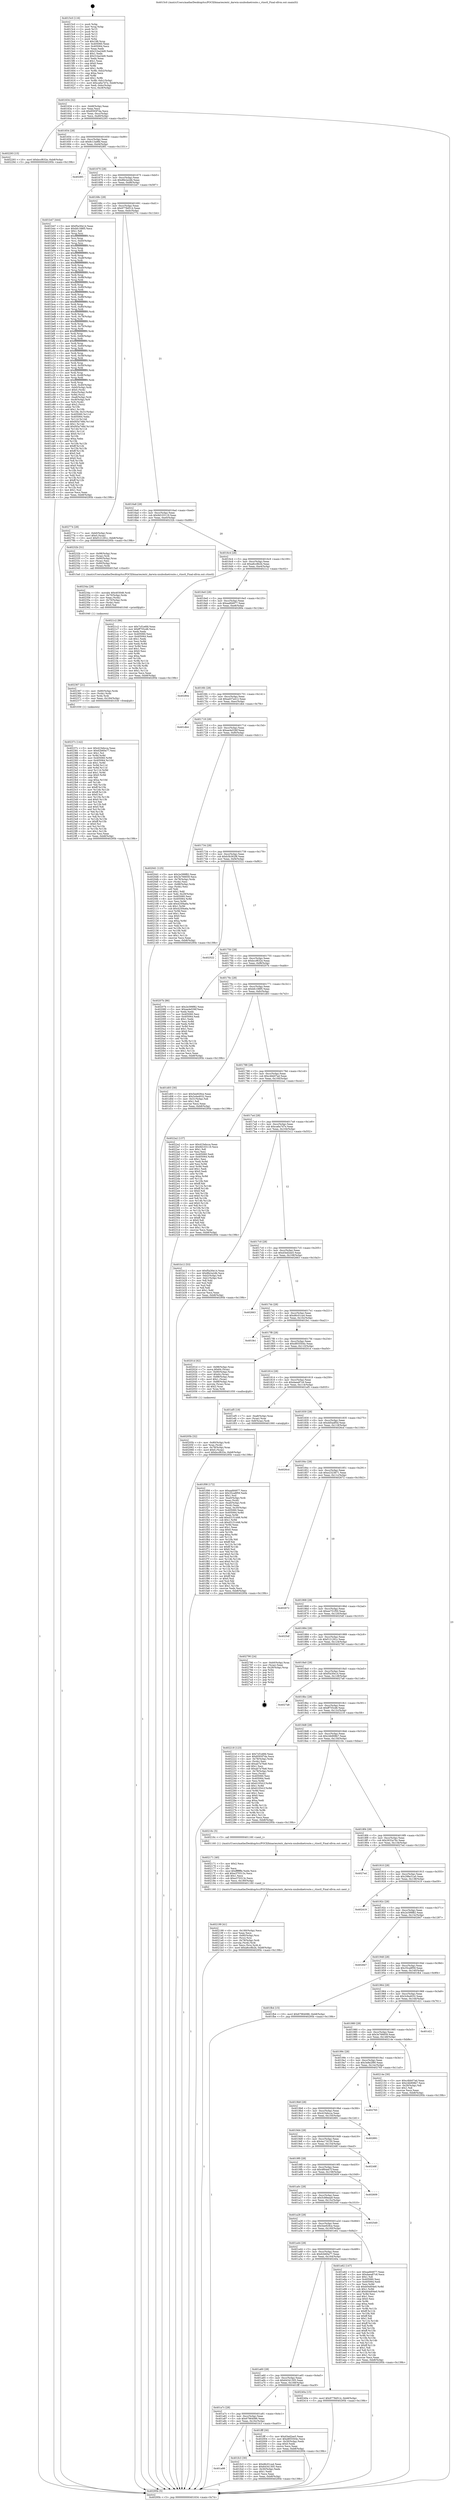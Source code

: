 digraph "0x4015c0" {
  label = "0x4015c0 (/mnt/c/Users/mathe/Desktop/tcc/POCII/binaries/extr_darwin-xnubsdnetroute.c_rtioctl_Final-ollvm.out::main(0))"
  labelloc = "t"
  node[shape=record]

  Entry [label="",width=0.3,height=0.3,shape=circle,fillcolor=black,style=filled]
  "0x401634" [label="{
     0x401634 [32]\l
     | [instrs]\l
     &nbsp;&nbsp;0x401634 \<+6\>: mov -0xb8(%rbp),%eax\l
     &nbsp;&nbsp;0x40163a \<+2\>: mov %eax,%ecx\l
     &nbsp;&nbsp;0x40163c \<+6\>: sub $0x8593f7da,%ecx\l
     &nbsp;&nbsp;0x401642 \<+6\>: mov %eax,-0xcc(%rbp)\l
     &nbsp;&nbsp;0x401648 \<+6\>: mov %ecx,-0xd0(%rbp)\l
     &nbsp;&nbsp;0x40164e \<+6\>: je 0000000000402293 \<main+0xcd3\>\l
  }"]
  "0x402293" [label="{
     0x402293 [15]\l
     | [instrs]\l
     &nbsp;&nbsp;0x402293 \<+10\>: movl $0xbccf632e,-0xb8(%rbp)\l
     &nbsp;&nbsp;0x40229d \<+5\>: jmp 000000000040295b \<main+0x139b\>\l
  }"]
  "0x401654" [label="{
     0x401654 [28]\l
     | [instrs]\l
     &nbsp;&nbsp;0x401654 \<+5\>: jmp 0000000000401659 \<main+0x99\>\l
     &nbsp;&nbsp;0x401659 \<+6\>: mov -0xcc(%rbp),%eax\l
     &nbsp;&nbsp;0x40165f \<+5\>: sub $0x8c13a9fd,%eax\l
     &nbsp;&nbsp;0x401664 \<+6\>: mov %eax,-0xd4(%rbp)\l
     &nbsp;&nbsp;0x40166a \<+6\>: je 00000000004028f1 \<main+0x1331\>\l
  }"]
  Exit [label="",width=0.3,height=0.3,shape=circle,fillcolor=black,style=filled,peripheries=2]
  "0x4028f1" [label="{
     0x4028f1\l
  }", style=dashed]
  "0x401670" [label="{
     0x401670 [28]\l
     | [instrs]\l
     &nbsp;&nbsp;0x401670 \<+5\>: jmp 0000000000401675 \<main+0xb5\>\l
     &nbsp;&nbsp;0x401675 \<+6\>: mov -0xcc(%rbp),%eax\l
     &nbsp;&nbsp;0x40167b \<+5\>: sub $0x8fe2a2db,%eax\l
     &nbsp;&nbsp;0x401680 \<+6\>: mov %eax,-0xd8(%rbp)\l
     &nbsp;&nbsp;0x401686 \<+6\>: je 0000000000401b47 \<main+0x587\>\l
  }"]
  "0x40237c" [label="{
     0x40237c [142]\l
     | [instrs]\l
     &nbsp;&nbsp;0x40237c \<+5\>: mov $0x423ebcca,%eax\l
     &nbsp;&nbsp;0x402381 \<+5\>: mov $0x62b60a77,%esi\l
     &nbsp;&nbsp;0x402386 \<+2\>: mov $0x1,%cl\l
     &nbsp;&nbsp;0x402388 \<+3\>: xor %r8d,%r8d\l
     &nbsp;&nbsp;0x40238b \<+8\>: mov 0x405060,%r9d\l
     &nbsp;&nbsp;0x402393 \<+8\>: mov 0x405064,%r10d\l
     &nbsp;&nbsp;0x40239b \<+4\>: sub $0x1,%r8d\l
     &nbsp;&nbsp;0x40239f \<+3\>: mov %r9d,%r11d\l
     &nbsp;&nbsp;0x4023a2 \<+3\>: add %r8d,%r11d\l
     &nbsp;&nbsp;0x4023a5 \<+4\>: imul %r11d,%r9d\l
     &nbsp;&nbsp;0x4023a9 \<+4\>: and $0x1,%r9d\l
     &nbsp;&nbsp;0x4023ad \<+4\>: cmp $0x0,%r9d\l
     &nbsp;&nbsp;0x4023b1 \<+3\>: sete %bl\l
     &nbsp;&nbsp;0x4023b4 \<+4\>: cmp $0xa,%r10d\l
     &nbsp;&nbsp;0x4023b8 \<+4\>: setl %r14b\l
     &nbsp;&nbsp;0x4023bc \<+3\>: mov %bl,%r15b\l
     &nbsp;&nbsp;0x4023bf \<+4\>: xor $0xff,%r15b\l
     &nbsp;&nbsp;0x4023c3 \<+3\>: mov %r14b,%r12b\l
     &nbsp;&nbsp;0x4023c6 \<+4\>: xor $0xff,%r12b\l
     &nbsp;&nbsp;0x4023ca \<+3\>: xor $0x0,%cl\l
     &nbsp;&nbsp;0x4023cd \<+3\>: mov %r15b,%r13b\l
     &nbsp;&nbsp;0x4023d0 \<+4\>: and $0x0,%r13b\l
     &nbsp;&nbsp;0x4023d4 \<+2\>: and %cl,%bl\l
     &nbsp;&nbsp;0x4023d6 \<+3\>: mov %r12b,%dl\l
     &nbsp;&nbsp;0x4023d9 \<+3\>: and $0x0,%dl\l
     &nbsp;&nbsp;0x4023dc \<+3\>: and %cl,%r14b\l
     &nbsp;&nbsp;0x4023df \<+3\>: or %bl,%r13b\l
     &nbsp;&nbsp;0x4023e2 \<+3\>: or %r14b,%dl\l
     &nbsp;&nbsp;0x4023e5 \<+3\>: xor %dl,%r13b\l
     &nbsp;&nbsp;0x4023e8 \<+3\>: or %r12b,%r15b\l
     &nbsp;&nbsp;0x4023eb \<+4\>: xor $0xff,%r15b\l
     &nbsp;&nbsp;0x4023ef \<+3\>: or $0x0,%cl\l
     &nbsp;&nbsp;0x4023f2 \<+3\>: and %cl,%r15b\l
     &nbsp;&nbsp;0x4023f5 \<+3\>: or %r15b,%r13b\l
     &nbsp;&nbsp;0x4023f8 \<+4\>: test $0x1,%r13b\l
     &nbsp;&nbsp;0x4023fc \<+3\>: cmovne %esi,%eax\l
     &nbsp;&nbsp;0x4023ff \<+6\>: mov %eax,-0xb8(%rbp)\l
     &nbsp;&nbsp;0x402405 \<+5\>: jmp 000000000040295b \<main+0x139b\>\l
  }"]
  "0x401b47" [label="{
     0x401b47 [444]\l
     | [instrs]\l
     &nbsp;&nbsp;0x401b47 \<+5\>: mov $0xf5a30e14,%eax\l
     &nbsp;&nbsp;0x401b4c \<+5\>: mov $0xbfc188f5,%ecx\l
     &nbsp;&nbsp;0x401b51 \<+2\>: mov $0x1,%dl\l
     &nbsp;&nbsp;0x401b53 \<+3\>: mov %rsp,%rsi\l
     &nbsp;&nbsp;0x401b56 \<+4\>: add $0xfffffffffffffff0,%rsi\l
     &nbsp;&nbsp;0x401b5a \<+3\>: mov %rsi,%rsp\l
     &nbsp;&nbsp;0x401b5d \<+7\>: mov %rsi,-0xb0(%rbp)\l
     &nbsp;&nbsp;0x401b64 \<+3\>: mov %rsp,%rsi\l
     &nbsp;&nbsp;0x401b67 \<+4\>: add $0xfffffffffffffff0,%rsi\l
     &nbsp;&nbsp;0x401b6b \<+3\>: mov %rsi,%rsp\l
     &nbsp;&nbsp;0x401b6e \<+3\>: mov %rsp,%rdi\l
     &nbsp;&nbsp;0x401b71 \<+4\>: add $0xfffffffffffffff0,%rdi\l
     &nbsp;&nbsp;0x401b75 \<+3\>: mov %rdi,%rsp\l
     &nbsp;&nbsp;0x401b78 \<+7\>: mov %rdi,-0xa8(%rbp)\l
     &nbsp;&nbsp;0x401b7f \<+3\>: mov %rsp,%rdi\l
     &nbsp;&nbsp;0x401b82 \<+4\>: add $0xfffffffffffffff0,%rdi\l
     &nbsp;&nbsp;0x401b86 \<+3\>: mov %rdi,%rsp\l
     &nbsp;&nbsp;0x401b89 \<+7\>: mov %rdi,-0xa0(%rbp)\l
     &nbsp;&nbsp;0x401b90 \<+3\>: mov %rsp,%rdi\l
     &nbsp;&nbsp;0x401b93 \<+4\>: add $0xfffffffffffffff0,%rdi\l
     &nbsp;&nbsp;0x401b97 \<+3\>: mov %rdi,%rsp\l
     &nbsp;&nbsp;0x401b9a \<+7\>: mov %rdi,-0x98(%rbp)\l
     &nbsp;&nbsp;0x401ba1 \<+3\>: mov %rsp,%rdi\l
     &nbsp;&nbsp;0x401ba4 \<+4\>: add $0xfffffffffffffff0,%rdi\l
     &nbsp;&nbsp;0x401ba8 \<+3\>: mov %rdi,%rsp\l
     &nbsp;&nbsp;0x401bab \<+7\>: mov %rdi,-0x90(%rbp)\l
     &nbsp;&nbsp;0x401bb2 \<+3\>: mov %rsp,%rdi\l
     &nbsp;&nbsp;0x401bb5 \<+4\>: add $0xfffffffffffffff0,%rdi\l
     &nbsp;&nbsp;0x401bb9 \<+3\>: mov %rdi,%rsp\l
     &nbsp;&nbsp;0x401bbc \<+7\>: mov %rdi,-0x88(%rbp)\l
     &nbsp;&nbsp;0x401bc3 \<+3\>: mov %rsp,%rdi\l
     &nbsp;&nbsp;0x401bc6 \<+4\>: add $0xfffffffffffffff0,%rdi\l
     &nbsp;&nbsp;0x401bca \<+3\>: mov %rdi,%rsp\l
     &nbsp;&nbsp;0x401bcd \<+4\>: mov %rdi,-0x80(%rbp)\l
     &nbsp;&nbsp;0x401bd1 \<+3\>: mov %rsp,%rdi\l
     &nbsp;&nbsp;0x401bd4 \<+4\>: add $0xfffffffffffffff0,%rdi\l
     &nbsp;&nbsp;0x401bd8 \<+3\>: mov %rdi,%rsp\l
     &nbsp;&nbsp;0x401bdb \<+4\>: mov %rdi,-0x78(%rbp)\l
     &nbsp;&nbsp;0x401bdf \<+3\>: mov %rsp,%rdi\l
     &nbsp;&nbsp;0x401be2 \<+4\>: add $0xfffffffffffffff0,%rdi\l
     &nbsp;&nbsp;0x401be6 \<+3\>: mov %rdi,%rsp\l
     &nbsp;&nbsp;0x401be9 \<+4\>: mov %rdi,-0x70(%rbp)\l
     &nbsp;&nbsp;0x401bed \<+3\>: mov %rsp,%rdi\l
     &nbsp;&nbsp;0x401bf0 \<+4\>: add $0xfffffffffffffff0,%rdi\l
     &nbsp;&nbsp;0x401bf4 \<+3\>: mov %rdi,%rsp\l
     &nbsp;&nbsp;0x401bf7 \<+4\>: mov %rdi,-0x68(%rbp)\l
     &nbsp;&nbsp;0x401bfb \<+3\>: mov %rsp,%rdi\l
     &nbsp;&nbsp;0x401bfe \<+4\>: add $0xfffffffffffffff0,%rdi\l
     &nbsp;&nbsp;0x401c02 \<+3\>: mov %rdi,%rsp\l
     &nbsp;&nbsp;0x401c05 \<+4\>: mov %rdi,-0x60(%rbp)\l
     &nbsp;&nbsp;0x401c09 \<+3\>: mov %rsp,%rdi\l
     &nbsp;&nbsp;0x401c0c \<+4\>: add $0xfffffffffffffff0,%rdi\l
     &nbsp;&nbsp;0x401c10 \<+3\>: mov %rdi,%rsp\l
     &nbsp;&nbsp;0x401c13 \<+4\>: mov %rdi,-0x58(%rbp)\l
     &nbsp;&nbsp;0x401c17 \<+3\>: mov %rsp,%rdi\l
     &nbsp;&nbsp;0x401c1a \<+4\>: add $0xfffffffffffffff0,%rdi\l
     &nbsp;&nbsp;0x401c1e \<+3\>: mov %rdi,%rsp\l
     &nbsp;&nbsp;0x401c21 \<+4\>: mov %rdi,-0x50(%rbp)\l
     &nbsp;&nbsp;0x401c25 \<+3\>: mov %rsp,%rdi\l
     &nbsp;&nbsp;0x401c28 \<+4\>: add $0xfffffffffffffff0,%rdi\l
     &nbsp;&nbsp;0x401c2c \<+3\>: mov %rdi,%rsp\l
     &nbsp;&nbsp;0x401c2f \<+4\>: mov %rdi,-0x48(%rbp)\l
     &nbsp;&nbsp;0x401c33 \<+3\>: mov %rsp,%rdi\l
     &nbsp;&nbsp;0x401c36 \<+4\>: add $0xfffffffffffffff0,%rdi\l
     &nbsp;&nbsp;0x401c3a \<+3\>: mov %rdi,%rsp\l
     &nbsp;&nbsp;0x401c3d \<+4\>: mov %rdi,-0x40(%rbp)\l
     &nbsp;&nbsp;0x401c41 \<+7\>: mov -0xb0(%rbp),%rdi\l
     &nbsp;&nbsp;0x401c48 \<+6\>: movl $0x0,(%rdi)\l
     &nbsp;&nbsp;0x401c4e \<+7\>: mov -0xbc(%rbp),%r8d\l
     &nbsp;&nbsp;0x401c55 \<+3\>: mov %r8d,(%rsi)\l
     &nbsp;&nbsp;0x401c58 \<+7\>: mov -0xa8(%rbp),%rdi\l
     &nbsp;&nbsp;0x401c5f \<+7\>: mov -0xc8(%rbp),%r9\l
     &nbsp;&nbsp;0x401c66 \<+3\>: mov %r9,(%rdi)\l
     &nbsp;&nbsp;0x401c69 \<+3\>: cmpl $0x2,(%rsi)\l
     &nbsp;&nbsp;0x401c6c \<+4\>: setne %r10b\l
     &nbsp;&nbsp;0x401c70 \<+4\>: and $0x1,%r10b\l
     &nbsp;&nbsp;0x401c74 \<+4\>: mov %r10b,-0x31(%rbp)\l
     &nbsp;&nbsp;0x401c78 \<+8\>: mov 0x405060,%r11d\l
     &nbsp;&nbsp;0x401c80 \<+7\>: mov 0x405064,%ebx\l
     &nbsp;&nbsp;0x401c87 \<+3\>: mov %r11d,%r14d\l
     &nbsp;&nbsp;0x401c8a \<+7\>: sub $0xf45a748d,%r14d\l
     &nbsp;&nbsp;0x401c91 \<+4\>: sub $0x1,%r14d\l
     &nbsp;&nbsp;0x401c95 \<+7\>: add $0xf45a748d,%r14d\l
     &nbsp;&nbsp;0x401c9c \<+4\>: imul %r14d,%r11d\l
     &nbsp;&nbsp;0x401ca0 \<+4\>: and $0x1,%r11d\l
     &nbsp;&nbsp;0x401ca4 \<+4\>: cmp $0x0,%r11d\l
     &nbsp;&nbsp;0x401ca8 \<+4\>: sete %r10b\l
     &nbsp;&nbsp;0x401cac \<+3\>: cmp $0xa,%ebx\l
     &nbsp;&nbsp;0x401caf \<+4\>: setl %r15b\l
     &nbsp;&nbsp;0x401cb3 \<+3\>: mov %r10b,%r12b\l
     &nbsp;&nbsp;0x401cb6 \<+4\>: xor $0xff,%r12b\l
     &nbsp;&nbsp;0x401cba \<+3\>: mov %r15b,%r13b\l
     &nbsp;&nbsp;0x401cbd \<+4\>: xor $0xff,%r13b\l
     &nbsp;&nbsp;0x401cc1 \<+3\>: xor $0x0,%dl\l
     &nbsp;&nbsp;0x401cc4 \<+3\>: mov %r12b,%sil\l
     &nbsp;&nbsp;0x401cc7 \<+4\>: and $0x0,%sil\l
     &nbsp;&nbsp;0x401ccb \<+3\>: and %dl,%r10b\l
     &nbsp;&nbsp;0x401cce \<+3\>: mov %r13b,%dil\l
     &nbsp;&nbsp;0x401cd1 \<+4\>: and $0x0,%dil\l
     &nbsp;&nbsp;0x401cd5 \<+3\>: and %dl,%r15b\l
     &nbsp;&nbsp;0x401cd8 \<+3\>: or %r10b,%sil\l
     &nbsp;&nbsp;0x401cdb \<+3\>: or %r15b,%dil\l
     &nbsp;&nbsp;0x401cde \<+3\>: xor %dil,%sil\l
     &nbsp;&nbsp;0x401ce1 \<+3\>: or %r13b,%r12b\l
     &nbsp;&nbsp;0x401ce4 \<+4\>: xor $0xff,%r12b\l
     &nbsp;&nbsp;0x401ce8 \<+3\>: or $0x0,%dl\l
     &nbsp;&nbsp;0x401ceb \<+3\>: and %dl,%r12b\l
     &nbsp;&nbsp;0x401cee \<+3\>: or %r12b,%sil\l
     &nbsp;&nbsp;0x401cf1 \<+4\>: test $0x1,%sil\l
     &nbsp;&nbsp;0x401cf5 \<+3\>: cmovne %ecx,%eax\l
     &nbsp;&nbsp;0x401cf8 \<+6\>: mov %eax,-0xb8(%rbp)\l
     &nbsp;&nbsp;0x401cfe \<+5\>: jmp 000000000040295b \<main+0x139b\>\l
  }"]
  "0x40168c" [label="{
     0x40168c [28]\l
     | [instrs]\l
     &nbsp;&nbsp;0x40168c \<+5\>: jmp 0000000000401691 \<main+0xd1\>\l
     &nbsp;&nbsp;0x401691 \<+6\>: mov -0xcc(%rbp),%eax\l
     &nbsp;&nbsp;0x401697 \<+5\>: sub $0x9778d514,%eax\l
     &nbsp;&nbsp;0x40169c \<+6\>: mov %eax,-0xdc(%rbp)\l
     &nbsp;&nbsp;0x4016a2 \<+6\>: je 0000000000402774 \<main+0x11b4\>\l
  }"]
  "0x402367" [label="{
     0x402367 [21]\l
     | [instrs]\l
     &nbsp;&nbsp;0x402367 \<+4\>: mov -0x80(%rbp),%rdx\l
     &nbsp;&nbsp;0x40236b \<+3\>: mov (%rdx),%rdx\l
     &nbsp;&nbsp;0x40236e \<+3\>: mov %rdx,%rdi\l
     &nbsp;&nbsp;0x402371 \<+6\>: mov %eax,-0x184(%rbp)\l
     &nbsp;&nbsp;0x402377 \<+5\>: call 0000000000401030 \<free@plt\>\l
     | [calls]\l
     &nbsp;&nbsp;0x401030 \{1\} (unknown)\l
  }"]
  "0x402774" [label="{
     0x402774 [28]\l
     | [instrs]\l
     &nbsp;&nbsp;0x402774 \<+7\>: mov -0xb0(%rbp),%rax\l
     &nbsp;&nbsp;0x40277b \<+6\>: movl $0x0,(%rax)\l
     &nbsp;&nbsp;0x402781 \<+10\>: movl $0xf121291c,-0xb8(%rbp)\l
     &nbsp;&nbsp;0x40278b \<+5\>: jmp 000000000040295b \<main+0x139b\>\l
  }"]
  "0x4016a8" [label="{
     0x4016a8 [28]\l
     | [instrs]\l
     &nbsp;&nbsp;0x4016a8 \<+5\>: jmp 00000000004016ad \<main+0xed\>\l
     &nbsp;&nbsp;0x4016ad \<+6\>: mov -0xcc(%rbp),%eax\l
     &nbsp;&nbsp;0x4016b3 \<+5\>: sub $0x9d103119,%eax\l
     &nbsp;&nbsp;0x4016b8 \<+6\>: mov %eax,-0xe0(%rbp)\l
     &nbsp;&nbsp;0x4016be \<+6\>: je 000000000040232b \<main+0xd6b\>\l
  }"]
  "0x40234a" [label="{
     0x40234a [29]\l
     | [instrs]\l
     &nbsp;&nbsp;0x40234a \<+10\>: movabs $0x4030d6,%rdi\l
     &nbsp;&nbsp;0x402354 \<+4\>: mov -0x70(%rbp),%rdx\l
     &nbsp;&nbsp;0x402358 \<+2\>: mov %eax,(%rdx)\l
     &nbsp;&nbsp;0x40235a \<+4\>: mov -0x70(%rbp),%rdx\l
     &nbsp;&nbsp;0x40235e \<+2\>: mov (%rdx),%esi\l
     &nbsp;&nbsp;0x402360 \<+2\>: mov $0x0,%al\l
     &nbsp;&nbsp;0x402362 \<+5\>: call 0000000000401040 \<printf@plt\>\l
     | [calls]\l
     &nbsp;&nbsp;0x401040 \{1\} (unknown)\l
  }"]
  "0x40232b" [label="{
     0x40232b [31]\l
     | [instrs]\l
     &nbsp;&nbsp;0x40232b \<+7\>: mov -0x98(%rbp),%rax\l
     &nbsp;&nbsp;0x402332 \<+3\>: mov (%rax),%rdi\l
     &nbsp;&nbsp;0x402335 \<+7\>: mov -0x90(%rbp),%rax\l
     &nbsp;&nbsp;0x40233c \<+2\>: mov (%rax),%esi\l
     &nbsp;&nbsp;0x40233e \<+4\>: mov -0x80(%rbp),%rax\l
     &nbsp;&nbsp;0x402342 \<+3\>: mov (%rax),%rdx\l
     &nbsp;&nbsp;0x402345 \<+5\>: call 00000000004015a0 \<rtioctl\>\l
     | [calls]\l
     &nbsp;&nbsp;0x4015a0 \{1\} (/mnt/c/Users/mathe/Desktop/tcc/POCII/binaries/extr_darwin-xnubsdnetroute.c_rtioctl_Final-ollvm.out::rtioctl)\l
  }"]
  "0x4016c4" [label="{
     0x4016c4 [28]\l
     | [instrs]\l
     &nbsp;&nbsp;0x4016c4 \<+5\>: jmp 00000000004016c9 \<main+0x109\>\l
     &nbsp;&nbsp;0x4016c9 \<+6\>: mov -0xcc(%rbp),%eax\l
     &nbsp;&nbsp;0x4016cf \<+5\>: sub $0xa8cc8b2b,%eax\l
     &nbsp;&nbsp;0x4016d4 \<+6\>: mov %eax,-0xe4(%rbp)\l
     &nbsp;&nbsp;0x4016da \<+6\>: je 00000000004021c2 \<main+0xc02\>\l
  }"]
  "0x402199" [label="{
     0x402199 [41]\l
     | [instrs]\l
     &nbsp;&nbsp;0x402199 \<+6\>: mov -0x180(%rbp),%ecx\l
     &nbsp;&nbsp;0x40219f \<+3\>: imul %eax,%ecx\l
     &nbsp;&nbsp;0x4021a2 \<+4\>: mov -0x80(%rbp),%rsi\l
     &nbsp;&nbsp;0x4021a6 \<+3\>: mov (%rsi),%rsi\l
     &nbsp;&nbsp;0x4021a9 \<+4\>: mov -0x78(%rbp),%rdi\l
     &nbsp;&nbsp;0x4021ad \<+3\>: movslq (%rdi),%rdi\l
     &nbsp;&nbsp;0x4021b0 \<+3\>: mov %ecx,(%rsi,%rdi,4)\l
     &nbsp;&nbsp;0x4021b3 \<+10\>: movl $0xa8cc8b2b,-0xb8(%rbp)\l
     &nbsp;&nbsp;0x4021bd \<+5\>: jmp 000000000040295b \<main+0x139b\>\l
  }"]
  "0x4021c2" [label="{
     0x4021c2 [86]\l
     | [instrs]\l
     &nbsp;&nbsp;0x4021c2 \<+5\>: mov $0x7cf1e6fd,%eax\l
     &nbsp;&nbsp;0x4021c7 \<+5\>: mov $0xff755cd6,%ecx\l
     &nbsp;&nbsp;0x4021cc \<+2\>: xor %edx,%edx\l
     &nbsp;&nbsp;0x4021ce \<+7\>: mov 0x405060,%esi\l
     &nbsp;&nbsp;0x4021d5 \<+7\>: mov 0x405064,%edi\l
     &nbsp;&nbsp;0x4021dc \<+3\>: sub $0x1,%edx\l
     &nbsp;&nbsp;0x4021df \<+3\>: mov %esi,%r8d\l
     &nbsp;&nbsp;0x4021e2 \<+3\>: add %edx,%r8d\l
     &nbsp;&nbsp;0x4021e5 \<+4\>: imul %r8d,%esi\l
     &nbsp;&nbsp;0x4021e9 \<+3\>: and $0x1,%esi\l
     &nbsp;&nbsp;0x4021ec \<+3\>: cmp $0x0,%esi\l
     &nbsp;&nbsp;0x4021ef \<+4\>: sete %r9b\l
     &nbsp;&nbsp;0x4021f3 \<+3\>: cmp $0xa,%edi\l
     &nbsp;&nbsp;0x4021f6 \<+4\>: setl %r10b\l
     &nbsp;&nbsp;0x4021fa \<+3\>: mov %r9b,%r11b\l
     &nbsp;&nbsp;0x4021fd \<+3\>: and %r10b,%r11b\l
     &nbsp;&nbsp;0x402200 \<+3\>: xor %r10b,%r9b\l
     &nbsp;&nbsp;0x402203 \<+3\>: or %r9b,%r11b\l
     &nbsp;&nbsp;0x402206 \<+4\>: test $0x1,%r11b\l
     &nbsp;&nbsp;0x40220a \<+3\>: cmovne %ecx,%eax\l
     &nbsp;&nbsp;0x40220d \<+6\>: mov %eax,-0xb8(%rbp)\l
     &nbsp;&nbsp;0x402213 \<+5\>: jmp 000000000040295b \<main+0x139b\>\l
  }"]
  "0x4016e0" [label="{
     0x4016e0 [28]\l
     | [instrs]\l
     &nbsp;&nbsp;0x4016e0 \<+5\>: jmp 00000000004016e5 \<main+0x125\>\l
     &nbsp;&nbsp;0x4016e5 \<+6\>: mov -0xcc(%rbp),%eax\l
     &nbsp;&nbsp;0x4016eb \<+5\>: sub $0xaafd4977,%eax\l
     &nbsp;&nbsp;0x4016f0 \<+6\>: mov %eax,-0xe8(%rbp)\l
     &nbsp;&nbsp;0x4016f6 \<+6\>: je 000000000040280e \<main+0x124e\>\l
  }"]
  "0x402171" [label="{
     0x402171 [40]\l
     | [instrs]\l
     &nbsp;&nbsp;0x402171 \<+5\>: mov $0x2,%ecx\l
     &nbsp;&nbsp;0x402176 \<+1\>: cltd\l
     &nbsp;&nbsp;0x402177 \<+2\>: idiv %ecx\l
     &nbsp;&nbsp;0x402179 \<+6\>: imul $0xfffffffe,%edx,%ecx\l
     &nbsp;&nbsp;0x40217f \<+6\>: add $0xe370313c,%ecx\l
     &nbsp;&nbsp;0x402185 \<+3\>: add $0x1,%ecx\l
     &nbsp;&nbsp;0x402188 \<+6\>: sub $0xe370313c,%ecx\l
     &nbsp;&nbsp;0x40218e \<+6\>: mov %ecx,-0x180(%rbp)\l
     &nbsp;&nbsp;0x402194 \<+5\>: call 0000000000401160 \<next_i\>\l
     | [calls]\l
     &nbsp;&nbsp;0x401160 \{1\} (/mnt/c/Users/mathe/Desktop/tcc/POCII/binaries/extr_darwin-xnubsdnetroute.c_rtioctl_Final-ollvm.out::next_i)\l
  }"]
  "0x40280e" [label="{
     0x40280e\l
  }", style=dashed]
  "0x4016fc" [label="{
     0x4016fc [28]\l
     | [instrs]\l
     &nbsp;&nbsp;0x4016fc \<+5\>: jmp 0000000000401701 \<main+0x141\>\l
     &nbsp;&nbsp;0x401701 \<+6\>: mov -0xcc(%rbp),%eax\l
     &nbsp;&nbsp;0x401707 \<+5\>: sub $0xad37a412,%eax\l
     &nbsp;&nbsp;0x40170c \<+6\>: mov %eax,-0xec(%rbp)\l
     &nbsp;&nbsp;0x401712 \<+6\>: je 0000000000401db4 \<main+0x7f4\>\l
  }"]
  "0x40205b" [label="{
     0x40205b [32]\l
     | [instrs]\l
     &nbsp;&nbsp;0x40205b \<+4\>: mov -0x80(%rbp),%rdi\l
     &nbsp;&nbsp;0x40205f \<+3\>: mov %rax,(%rdi)\l
     &nbsp;&nbsp;0x402062 \<+4\>: mov -0x78(%rbp),%rax\l
     &nbsp;&nbsp;0x402066 \<+6\>: movl $0x0,(%rax)\l
     &nbsp;&nbsp;0x40206c \<+10\>: movl $0xbccf632e,-0xb8(%rbp)\l
     &nbsp;&nbsp;0x402076 \<+5\>: jmp 000000000040295b \<main+0x139b\>\l
  }"]
  "0x401db4" [label="{
     0x401db4\l
  }", style=dashed]
  "0x401718" [label="{
     0x401718 [28]\l
     | [instrs]\l
     &nbsp;&nbsp;0x401718 \<+5\>: jmp 000000000040171d \<main+0x15d\>\l
     &nbsp;&nbsp;0x40171d \<+6\>: mov -0xcc(%rbp),%eax\l
     &nbsp;&nbsp;0x401723 \<+5\>: sub $0xae4e536f,%eax\l
     &nbsp;&nbsp;0x401728 \<+6\>: mov %eax,-0xf0(%rbp)\l
     &nbsp;&nbsp;0x40172e \<+6\>: je 00000000004020d1 \<main+0xb11\>\l
  }"]
  "0x401a98" [label="{
     0x401a98\l
  }", style=dashed]
  "0x4020d1" [label="{
     0x4020d1 [125]\l
     | [instrs]\l
     &nbsp;&nbsp;0x4020d1 \<+5\>: mov $0x2e399f82,%eax\l
     &nbsp;&nbsp;0x4020d6 \<+5\>: mov $0x3e766659,%ecx\l
     &nbsp;&nbsp;0x4020db \<+4\>: mov -0x78(%rbp),%rdx\l
     &nbsp;&nbsp;0x4020df \<+2\>: mov (%rdx),%esi\l
     &nbsp;&nbsp;0x4020e1 \<+7\>: mov -0x88(%rbp),%rdx\l
     &nbsp;&nbsp;0x4020e8 \<+2\>: cmp (%rdx),%esi\l
     &nbsp;&nbsp;0x4020ea \<+4\>: setl %dil\l
     &nbsp;&nbsp;0x4020ee \<+4\>: and $0x1,%dil\l
     &nbsp;&nbsp;0x4020f2 \<+4\>: mov %dil,-0x29(%rbp)\l
     &nbsp;&nbsp;0x4020f6 \<+7\>: mov 0x405060,%esi\l
     &nbsp;&nbsp;0x4020fd \<+8\>: mov 0x405064,%r8d\l
     &nbsp;&nbsp;0x402105 \<+3\>: mov %esi,%r9d\l
     &nbsp;&nbsp;0x402108 \<+7\>: add $0x425f4a6a,%r9d\l
     &nbsp;&nbsp;0x40210f \<+4\>: sub $0x1,%r9d\l
     &nbsp;&nbsp;0x402113 \<+7\>: sub $0x425f4a6a,%r9d\l
     &nbsp;&nbsp;0x40211a \<+4\>: imul %r9d,%esi\l
     &nbsp;&nbsp;0x40211e \<+3\>: and $0x1,%esi\l
     &nbsp;&nbsp;0x402121 \<+3\>: cmp $0x0,%esi\l
     &nbsp;&nbsp;0x402124 \<+4\>: sete %dil\l
     &nbsp;&nbsp;0x402128 \<+4\>: cmp $0xa,%r8d\l
     &nbsp;&nbsp;0x40212c \<+4\>: setl %r10b\l
     &nbsp;&nbsp;0x402130 \<+3\>: mov %dil,%r11b\l
     &nbsp;&nbsp;0x402133 \<+3\>: and %r10b,%r11b\l
     &nbsp;&nbsp;0x402136 \<+3\>: xor %r10b,%dil\l
     &nbsp;&nbsp;0x402139 \<+3\>: or %dil,%r11b\l
     &nbsp;&nbsp;0x40213c \<+4\>: test $0x1,%r11b\l
     &nbsp;&nbsp;0x402140 \<+3\>: cmovne %ecx,%eax\l
     &nbsp;&nbsp;0x402143 \<+6\>: mov %eax,-0xb8(%rbp)\l
     &nbsp;&nbsp;0x402149 \<+5\>: jmp 000000000040295b \<main+0x139b\>\l
  }"]
  "0x401734" [label="{
     0x401734 [28]\l
     | [instrs]\l
     &nbsp;&nbsp;0x401734 \<+5\>: jmp 0000000000401739 \<main+0x179\>\l
     &nbsp;&nbsp;0x401739 \<+6\>: mov -0xcc(%rbp),%eax\l
     &nbsp;&nbsp;0x40173f \<+5\>: sub $0xb3b362f8,%eax\l
     &nbsp;&nbsp;0x401744 \<+6\>: mov %eax,-0xf4(%rbp)\l
     &nbsp;&nbsp;0x40174a \<+6\>: je 0000000000402522 \<main+0xf62\>\l
  }"]
  "0x401fc3" [label="{
     0x401fc3 [30]\l
     | [instrs]\l
     &nbsp;&nbsp;0x401fc3 \<+5\>: mov $0xd6c01ca4,%eax\l
     &nbsp;&nbsp;0x401fc8 \<+5\>: mov $0x64341305,%ecx\l
     &nbsp;&nbsp;0x401fcd \<+3\>: mov -0x30(%rbp),%edx\l
     &nbsp;&nbsp;0x401fd0 \<+3\>: cmp $0x1,%edx\l
     &nbsp;&nbsp;0x401fd3 \<+3\>: cmovl %ecx,%eax\l
     &nbsp;&nbsp;0x401fd6 \<+6\>: mov %eax,-0xb8(%rbp)\l
     &nbsp;&nbsp;0x401fdc \<+5\>: jmp 000000000040295b \<main+0x139b\>\l
  }"]
  "0x402522" [label="{
     0x402522\l
  }", style=dashed]
  "0x401750" [label="{
     0x401750 [28]\l
     | [instrs]\l
     &nbsp;&nbsp;0x401750 \<+5\>: jmp 0000000000401755 \<main+0x195\>\l
     &nbsp;&nbsp;0x401755 \<+6\>: mov -0xcc(%rbp),%eax\l
     &nbsp;&nbsp;0x40175b \<+5\>: sub $0xbccf632e,%eax\l
     &nbsp;&nbsp;0x401760 \<+6\>: mov %eax,-0xf8(%rbp)\l
     &nbsp;&nbsp;0x401766 \<+6\>: je 000000000040207b \<main+0xabb\>\l
  }"]
  "0x401a7c" [label="{
     0x401a7c [28]\l
     | [instrs]\l
     &nbsp;&nbsp;0x401a7c \<+5\>: jmp 0000000000401a81 \<main+0x4c1\>\l
     &nbsp;&nbsp;0x401a81 \<+6\>: mov -0xcc(%rbp),%eax\l
     &nbsp;&nbsp;0x401a87 \<+5\>: sub $0x67964086,%eax\l
     &nbsp;&nbsp;0x401a8c \<+6\>: mov %eax,-0x16c(%rbp)\l
     &nbsp;&nbsp;0x401a92 \<+6\>: je 0000000000401fc3 \<main+0xa03\>\l
  }"]
  "0x40207b" [label="{
     0x40207b [86]\l
     | [instrs]\l
     &nbsp;&nbsp;0x40207b \<+5\>: mov $0x2e399f82,%eax\l
     &nbsp;&nbsp;0x402080 \<+5\>: mov $0xae4e536f,%ecx\l
     &nbsp;&nbsp;0x402085 \<+2\>: xor %edx,%edx\l
     &nbsp;&nbsp;0x402087 \<+7\>: mov 0x405060,%esi\l
     &nbsp;&nbsp;0x40208e \<+7\>: mov 0x405064,%edi\l
     &nbsp;&nbsp;0x402095 \<+3\>: sub $0x1,%edx\l
     &nbsp;&nbsp;0x402098 \<+3\>: mov %esi,%r8d\l
     &nbsp;&nbsp;0x40209b \<+3\>: add %edx,%r8d\l
     &nbsp;&nbsp;0x40209e \<+4\>: imul %r8d,%esi\l
     &nbsp;&nbsp;0x4020a2 \<+3\>: and $0x1,%esi\l
     &nbsp;&nbsp;0x4020a5 \<+3\>: cmp $0x0,%esi\l
     &nbsp;&nbsp;0x4020a8 \<+4\>: sete %r9b\l
     &nbsp;&nbsp;0x4020ac \<+3\>: cmp $0xa,%edi\l
     &nbsp;&nbsp;0x4020af \<+4\>: setl %r10b\l
     &nbsp;&nbsp;0x4020b3 \<+3\>: mov %r9b,%r11b\l
     &nbsp;&nbsp;0x4020b6 \<+3\>: and %r10b,%r11b\l
     &nbsp;&nbsp;0x4020b9 \<+3\>: xor %r10b,%r9b\l
     &nbsp;&nbsp;0x4020bc \<+3\>: or %r9b,%r11b\l
     &nbsp;&nbsp;0x4020bf \<+4\>: test $0x1,%r11b\l
     &nbsp;&nbsp;0x4020c3 \<+3\>: cmovne %ecx,%eax\l
     &nbsp;&nbsp;0x4020c6 \<+6\>: mov %eax,-0xb8(%rbp)\l
     &nbsp;&nbsp;0x4020cc \<+5\>: jmp 000000000040295b \<main+0x139b\>\l
  }"]
  "0x40176c" [label="{
     0x40176c [28]\l
     | [instrs]\l
     &nbsp;&nbsp;0x40176c \<+5\>: jmp 0000000000401771 \<main+0x1b1\>\l
     &nbsp;&nbsp;0x401771 \<+6\>: mov -0xcc(%rbp),%eax\l
     &nbsp;&nbsp;0x401777 \<+5\>: sub $0xbfc188f5,%eax\l
     &nbsp;&nbsp;0x40177c \<+6\>: mov %eax,-0xfc(%rbp)\l
     &nbsp;&nbsp;0x401782 \<+6\>: je 0000000000401d03 \<main+0x743\>\l
  }"]
  "0x401fff" [label="{
     0x401fff [30]\l
     | [instrs]\l
     &nbsp;&nbsp;0x401fff \<+5\>: mov $0xd3ed2ee5,%eax\l
     &nbsp;&nbsp;0x402004 \<+5\>: mov $0xd855504c,%ecx\l
     &nbsp;&nbsp;0x402009 \<+3\>: mov -0x30(%rbp),%edx\l
     &nbsp;&nbsp;0x40200c \<+3\>: cmp $0x0,%edx\l
     &nbsp;&nbsp;0x40200f \<+3\>: cmove %ecx,%eax\l
     &nbsp;&nbsp;0x402012 \<+6\>: mov %eax,-0xb8(%rbp)\l
     &nbsp;&nbsp;0x402018 \<+5\>: jmp 000000000040295b \<main+0x139b\>\l
  }"]
  "0x401d03" [label="{
     0x401d03 [30]\l
     | [instrs]\l
     &nbsp;&nbsp;0x401d03 \<+5\>: mov $0x5ee929ce,%eax\l
     &nbsp;&nbsp;0x401d08 \<+5\>: mov $0x3c6a4032,%ecx\l
     &nbsp;&nbsp;0x401d0d \<+3\>: mov -0x31(%rbp),%dl\l
     &nbsp;&nbsp;0x401d10 \<+3\>: test $0x1,%dl\l
     &nbsp;&nbsp;0x401d13 \<+3\>: cmovne %ecx,%eax\l
     &nbsp;&nbsp;0x401d16 \<+6\>: mov %eax,-0xb8(%rbp)\l
     &nbsp;&nbsp;0x401d1c \<+5\>: jmp 000000000040295b \<main+0x139b\>\l
  }"]
  "0x401788" [label="{
     0x401788 [28]\l
     | [instrs]\l
     &nbsp;&nbsp;0x401788 \<+5\>: jmp 000000000040178d \<main+0x1cd\>\l
     &nbsp;&nbsp;0x40178d \<+6\>: mov -0xcc(%rbp),%eax\l
     &nbsp;&nbsp;0x401793 \<+5\>: sub $0xc4bb07ad,%eax\l
     &nbsp;&nbsp;0x401798 \<+6\>: mov %eax,-0x100(%rbp)\l
     &nbsp;&nbsp;0x40179e \<+6\>: je 00000000004022a2 \<main+0xce2\>\l
  }"]
  "0x401a60" [label="{
     0x401a60 [28]\l
     | [instrs]\l
     &nbsp;&nbsp;0x401a60 \<+5\>: jmp 0000000000401a65 \<main+0x4a5\>\l
     &nbsp;&nbsp;0x401a65 \<+6\>: mov -0xcc(%rbp),%eax\l
     &nbsp;&nbsp;0x401a6b \<+5\>: sub $0x64341305,%eax\l
     &nbsp;&nbsp;0x401a70 \<+6\>: mov %eax,-0x168(%rbp)\l
     &nbsp;&nbsp;0x401a76 \<+6\>: je 0000000000401fff \<main+0xa3f\>\l
  }"]
  "0x4022a2" [label="{
     0x4022a2 [137]\l
     | [instrs]\l
     &nbsp;&nbsp;0x4022a2 \<+5\>: mov $0x423ebcca,%eax\l
     &nbsp;&nbsp;0x4022a7 \<+5\>: mov $0x9d103119,%ecx\l
     &nbsp;&nbsp;0x4022ac \<+2\>: mov $0x1,%dl\l
     &nbsp;&nbsp;0x4022ae \<+2\>: xor %esi,%esi\l
     &nbsp;&nbsp;0x4022b0 \<+7\>: mov 0x405060,%edi\l
     &nbsp;&nbsp;0x4022b7 \<+8\>: mov 0x405064,%r8d\l
     &nbsp;&nbsp;0x4022bf \<+3\>: sub $0x1,%esi\l
     &nbsp;&nbsp;0x4022c2 \<+3\>: mov %edi,%r9d\l
     &nbsp;&nbsp;0x4022c5 \<+3\>: add %esi,%r9d\l
     &nbsp;&nbsp;0x4022c8 \<+4\>: imul %r9d,%edi\l
     &nbsp;&nbsp;0x4022cc \<+3\>: and $0x1,%edi\l
     &nbsp;&nbsp;0x4022cf \<+3\>: cmp $0x0,%edi\l
     &nbsp;&nbsp;0x4022d2 \<+4\>: sete %r10b\l
     &nbsp;&nbsp;0x4022d6 \<+4\>: cmp $0xa,%r8d\l
     &nbsp;&nbsp;0x4022da \<+4\>: setl %r11b\l
     &nbsp;&nbsp;0x4022de \<+3\>: mov %r10b,%bl\l
     &nbsp;&nbsp;0x4022e1 \<+3\>: xor $0xff,%bl\l
     &nbsp;&nbsp;0x4022e4 \<+3\>: mov %r11b,%r14b\l
     &nbsp;&nbsp;0x4022e7 \<+4\>: xor $0xff,%r14b\l
     &nbsp;&nbsp;0x4022eb \<+3\>: xor $0x0,%dl\l
     &nbsp;&nbsp;0x4022ee \<+3\>: mov %bl,%r15b\l
     &nbsp;&nbsp;0x4022f1 \<+4\>: and $0x0,%r15b\l
     &nbsp;&nbsp;0x4022f5 \<+3\>: and %dl,%r10b\l
     &nbsp;&nbsp;0x4022f8 \<+3\>: mov %r14b,%r12b\l
     &nbsp;&nbsp;0x4022fb \<+4\>: and $0x0,%r12b\l
     &nbsp;&nbsp;0x4022ff \<+3\>: and %dl,%r11b\l
     &nbsp;&nbsp;0x402302 \<+3\>: or %r10b,%r15b\l
     &nbsp;&nbsp;0x402305 \<+3\>: or %r11b,%r12b\l
     &nbsp;&nbsp;0x402308 \<+3\>: xor %r12b,%r15b\l
     &nbsp;&nbsp;0x40230b \<+3\>: or %r14b,%bl\l
     &nbsp;&nbsp;0x40230e \<+3\>: xor $0xff,%bl\l
     &nbsp;&nbsp;0x402311 \<+3\>: or $0x0,%dl\l
     &nbsp;&nbsp;0x402314 \<+2\>: and %dl,%bl\l
     &nbsp;&nbsp;0x402316 \<+3\>: or %bl,%r15b\l
     &nbsp;&nbsp;0x402319 \<+4\>: test $0x1,%r15b\l
     &nbsp;&nbsp;0x40231d \<+3\>: cmovne %ecx,%eax\l
     &nbsp;&nbsp;0x402320 \<+6\>: mov %eax,-0xb8(%rbp)\l
     &nbsp;&nbsp;0x402326 \<+5\>: jmp 000000000040295b \<main+0x139b\>\l
  }"]
  "0x4017a4" [label="{
     0x4017a4 [28]\l
     | [instrs]\l
     &nbsp;&nbsp;0x4017a4 \<+5\>: jmp 00000000004017a9 \<main+0x1e9\>\l
     &nbsp;&nbsp;0x4017a9 \<+6\>: mov -0xcc(%rbp),%eax\l
     &nbsp;&nbsp;0x4017af \<+5\>: sub $0xca6a7d7e,%eax\l
     &nbsp;&nbsp;0x4017b4 \<+6\>: mov %eax,-0x104(%rbp)\l
     &nbsp;&nbsp;0x4017ba \<+6\>: je 0000000000401b12 \<main+0x552\>\l
  }"]
  "0x40240a" [label="{
     0x40240a [15]\l
     | [instrs]\l
     &nbsp;&nbsp;0x40240a \<+10\>: movl $0x9778d514,-0xb8(%rbp)\l
     &nbsp;&nbsp;0x402414 \<+5\>: jmp 000000000040295b \<main+0x139b\>\l
  }"]
  "0x401b12" [label="{
     0x401b12 [53]\l
     | [instrs]\l
     &nbsp;&nbsp;0x401b12 \<+5\>: mov $0xf5a30e14,%eax\l
     &nbsp;&nbsp;0x401b17 \<+5\>: mov $0x8fe2a2db,%ecx\l
     &nbsp;&nbsp;0x401b1c \<+6\>: mov -0xb2(%rbp),%dl\l
     &nbsp;&nbsp;0x401b22 \<+7\>: mov -0xb1(%rbp),%sil\l
     &nbsp;&nbsp;0x401b29 \<+3\>: mov %dl,%dil\l
     &nbsp;&nbsp;0x401b2c \<+3\>: and %sil,%dil\l
     &nbsp;&nbsp;0x401b2f \<+3\>: xor %sil,%dl\l
     &nbsp;&nbsp;0x401b32 \<+3\>: or %dl,%dil\l
     &nbsp;&nbsp;0x401b35 \<+4\>: test $0x1,%dil\l
     &nbsp;&nbsp;0x401b39 \<+3\>: cmovne %ecx,%eax\l
     &nbsp;&nbsp;0x401b3c \<+6\>: mov %eax,-0xb8(%rbp)\l
     &nbsp;&nbsp;0x401b42 \<+5\>: jmp 000000000040295b \<main+0x139b\>\l
  }"]
  "0x4017c0" [label="{
     0x4017c0 [28]\l
     | [instrs]\l
     &nbsp;&nbsp;0x4017c0 \<+5\>: jmp 00000000004017c5 \<main+0x205\>\l
     &nbsp;&nbsp;0x4017c5 \<+6\>: mov -0xcc(%rbp),%eax\l
     &nbsp;&nbsp;0x4017cb \<+5\>: sub $0xd3ed2ee5,%eax\l
     &nbsp;&nbsp;0x4017d0 \<+6\>: mov %eax,-0x108(%rbp)\l
     &nbsp;&nbsp;0x4017d6 \<+6\>: je 0000000000402663 \<main+0x10a3\>\l
  }"]
  "0x40295b" [label="{
     0x40295b [5]\l
     | [instrs]\l
     &nbsp;&nbsp;0x40295b \<+5\>: jmp 0000000000401634 \<main+0x74\>\l
  }"]
  "0x4015c0" [label="{
     0x4015c0 [116]\l
     | [instrs]\l
     &nbsp;&nbsp;0x4015c0 \<+1\>: push %rbp\l
     &nbsp;&nbsp;0x4015c1 \<+3\>: mov %rsp,%rbp\l
     &nbsp;&nbsp;0x4015c4 \<+2\>: push %r15\l
     &nbsp;&nbsp;0x4015c6 \<+2\>: push %r14\l
     &nbsp;&nbsp;0x4015c8 \<+2\>: push %r13\l
     &nbsp;&nbsp;0x4015ca \<+2\>: push %r12\l
     &nbsp;&nbsp;0x4015cc \<+1\>: push %rbx\l
     &nbsp;&nbsp;0x4015cd \<+7\>: sub $0x198,%rsp\l
     &nbsp;&nbsp;0x4015d4 \<+7\>: mov 0x405060,%eax\l
     &nbsp;&nbsp;0x4015db \<+7\>: mov 0x405064,%ecx\l
     &nbsp;&nbsp;0x4015e2 \<+2\>: mov %eax,%edx\l
     &nbsp;&nbsp;0x4015e4 \<+6\>: add $0x31ba24d0,%edx\l
     &nbsp;&nbsp;0x4015ea \<+3\>: sub $0x1,%edx\l
     &nbsp;&nbsp;0x4015ed \<+6\>: sub $0x31ba24d0,%edx\l
     &nbsp;&nbsp;0x4015f3 \<+3\>: imul %edx,%eax\l
     &nbsp;&nbsp;0x4015f6 \<+3\>: and $0x1,%eax\l
     &nbsp;&nbsp;0x4015f9 \<+3\>: cmp $0x0,%eax\l
     &nbsp;&nbsp;0x4015fc \<+4\>: sete %r8b\l
     &nbsp;&nbsp;0x401600 \<+4\>: and $0x1,%r8b\l
     &nbsp;&nbsp;0x401604 \<+7\>: mov %r8b,-0xb2(%rbp)\l
     &nbsp;&nbsp;0x40160b \<+3\>: cmp $0xa,%ecx\l
     &nbsp;&nbsp;0x40160e \<+4\>: setl %r8b\l
     &nbsp;&nbsp;0x401612 \<+4\>: and $0x1,%r8b\l
     &nbsp;&nbsp;0x401616 \<+7\>: mov %r8b,-0xb1(%rbp)\l
     &nbsp;&nbsp;0x40161d \<+10\>: movl $0xca6a7d7e,-0xb8(%rbp)\l
     &nbsp;&nbsp;0x401627 \<+6\>: mov %edi,-0xbc(%rbp)\l
     &nbsp;&nbsp;0x40162d \<+7\>: mov %rsi,-0xc8(%rbp)\l
  }"]
  "0x401f08" [label="{
     0x401f08 [172]\l
     | [instrs]\l
     &nbsp;&nbsp;0x401f08 \<+5\>: mov $0xaafd4977,%ecx\l
     &nbsp;&nbsp;0x401f0d \<+5\>: mov $0x35ca8f59,%edx\l
     &nbsp;&nbsp;0x401f12 \<+3\>: mov $0x1,%sil\l
     &nbsp;&nbsp;0x401f15 \<+7\>: mov -0xa0(%rbp),%rdi\l
     &nbsp;&nbsp;0x401f1c \<+2\>: mov %eax,(%rdi)\l
     &nbsp;&nbsp;0x401f1e \<+7\>: mov -0xa0(%rbp),%rdi\l
     &nbsp;&nbsp;0x401f25 \<+2\>: mov (%rdi),%eax\l
     &nbsp;&nbsp;0x401f27 \<+3\>: mov %eax,-0x30(%rbp)\l
     &nbsp;&nbsp;0x401f2a \<+7\>: mov 0x405060,%eax\l
     &nbsp;&nbsp;0x401f31 \<+8\>: mov 0x405064,%r8d\l
     &nbsp;&nbsp;0x401f39 \<+3\>: mov %eax,%r9d\l
     &nbsp;&nbsp;0x401f3c \<+7\>: add $0xd3151d48,%r9d\l
     &nbsp;&nbsp;0x401f43 \<+4\>: sub $0x1,%r9d\l
     &nbsp;&nbsp;0x401f47 \<+7\>: sub $0xd3151d48,%r9d\l
     &nbsp;&nbsp;0x401f4e \<+4\>: imul %r9d,%eax\l
     &nbsp;&nbsp;0x401f52 \<+3\>: and $0x1,%eax\l
     &nbsp;&nbsp;0x401f55 \<+3\>: cmp $0x0,%eax\l
     &nbsp;&nbsp;0x401f58 \<+4\>: sete %r10b\l
     &nbsp;&nbsp;0x401f5c \<+4\>: cmp $0xa,%r8d\l
     &nbsp;&nbsp;0x401f60 \<+4\>: setl %r11b\l
     &nbsp;&nbsp;0x401f64 \<+3\>: mov %r10b,%bl\l
     &nbsp;&nbsp;0x401f67 \<+3\>: xor $0xff,%bl\l
     &nbsp;&nbsp;0x401f6a \<+3\>: mov %r11b,%r14b\l
     &nbsp;&nbsp;0x401f6d \<+4\>: xor $0xff,%r14b\l
     &nbsp;&nbsp;0x401f71 \<+4\>: xor $0x0,%sil\l
     &nbsp;&nbsp;0x401f75 \<+3\>: mov %bl,%r15b\l
     &nbsp;&nbsp;0x401f78 \<+4\>: and $0x0,%r15b\l
     &nbsp;&nbsp;0x401f7c \<+3\>: and %sil,%r10b\l
     &nbsp;&nbsp;0x401f7f \<+3\>: mov %r14b,%r12b\l
     &nbsp;&nbsp;0x401f82 \<+4\>: and $0x0,%r12b\l
     &nbsp;&nbsp;0x401f86 \<+3\>: and %sil,%r11b\l
     &nbsp;&nbsp;0x401f89 \<+3\>: or %r10b,%r15b\l
     &nbsp;&nbsp;0x401f8c \<+3\>: or %r11b,%r12b\l
     &nbsp;&nbsp;0x401f8f \<+3\>: xor %r12b,%r15b\l
     &nbsp;&nbsp;0x401f92 \<+3\>: or %r14b,%bl\l
     &nbsp;&nbsp;0x401f95 \<+3\>: xor $0xff,%bl\l
     &nbsp;&nbsp;0x401f98 \<+4\>: or $0x0,%sil\l
     &nbsp;&nbsp;0x401f9c \<+3\>: and %sil,%bl\l
     &nbsp;&nbsp;0x401f9f \<+3\>: or %bl,%r15b\l
     &nbsp;&nbsp;0x401fa2 \<+4\>: test $0x1,%r15b\l
     &nbsp;&nbsp;0x401fa6 \<+3\>: cmovne %edx,%ecx\l
     &nbsp;&nbsp;0x401fa9 \<+6\>: mov %ecx,-0xb8(%rbp)\l
     &nbsp;&nbsp;0x401faf \<+5\>: jmp 000000000040295b \<main+0x139b\>\l
  }"]
  "0x401a44" [label="{
     0x401a44 [28]\l
     | [instrs]\l
     &nbsp;&nbsp;0x401a44 \<+5\>: jmp 0000000000401a49 \<main+0x489\>\l
     &nbsp;&nbsp;0x401a49 \<+6\>: mov -0xcc(%rbp),%eax\l
     &nbsp;&nbsp;0x401a4f \<+5\>: sub $0x62b60a77,%eax\l
     &nbsp;&nbsp;0x401a54 \<+6\>: mov %eax,-0x164(%rbp)\l
     &nbsp;&nbsp;0x401a5a \<+6\>: je 000000000040240a \<main+0xe4a\>\l
  }"]
  "0x402663" [label="{
     0x402663\l
  }", style=dashed]
  "0x4017dc" [label="{
     0x4017dc [28]\l
     | [instrs]\l
     &nbsp;&nbsp;0x4017dc \<+5\>: jmp 00000000004017e1 \<main+0x221\>\l
     &nbsp;&nbsp;0x4017e1 \<+6\>: mov -0xcc(%rbp),%eax\l
     &nbsp;&nbsp;0x4017e7 \<+5\>: sub $0xd6c01ca4,%eax\l
     &nbsp;&nbsp;0x4017ec \<+6\>: mov %eax,-0x10c(%rbp)\l
     &nbsp;&nbsp;0x4017f2 \<+6\>: je 0000000000401fe1 \<main+0xa21\>\l
  }"]
  "0x401e62" [label="{
     0x401e62 [147]\l
     | [instrs]\l
     &nbsp;&nbsp;0x401e62 \<+5\>: mov $0xaafd4977,%eax\l
     &nbsp;&nbsp;0x401e67 \<+5\>: mov $0xdaea87c6,%ecx\l
     &nbsp;&nbsp;0x401e6c \<+2\>: mov $0x1,%dl\l
     &nbsp;&nbsp;0x401e6e \<+7\>: mov 0x405060,%esi\l
     &nbsp;&nbsp;0x401e75 \<+7\>: mov 0x405064,%edi\l
     &nbsp;&nbsp;0x401e7c \<+3\>: mov %esi,%r8d\l
     &nbsp;&nbsp;0x401e7f \<+7\>: sub $0xb04d04e0,%r8d\l
     &nbsp;&nbsp;0x401e86 \<+4\>: sub $0x1,%r8d\l
     &nbsp;&nbsp;0x401e8a \<+7\>: add $0xb04d04e0,%r8d\l
     &nbsp;&nbsp;0x401e91 \<+4\>: imul %r8d,%esi\l
     &nbsp;&nbsp;0x401e95 \<+3\>: and $0x1,%esi\l
     &nbsp;&nbsp;0x401e98 \<+3\>: cmp $0x0,%esi\l
     &nbsp;&nbsp;0x401e9b \<+4\>: sete %r9b\l
     &nbsp;&nbsp;0x401e9f \<+3\>: cmp $0xa,%edi\l
     &nbsp;&nbsp;0x401ea2 \<+4\>: setl %r10b\l
     &nbsp;&nbsp;0x401ea6 \<+3\>: mov %r9b,%r11b\l
     &nbsp;&nbsp;0x401ea9 \<+4\>: xor $0xff,%r11b\l
     &nbsp;&nbsp;0x401ead \<+3\>: mov %r10b,%bl\l
     &nbsp;&nbsp;0x401eb0 \<+3\>: xor $0xff,%bl\l
     &nbsp;&nbsp;0x401eb3 \<+3\>: xor $0x1,%dl\l
     &nbsp;&nbsp;0x401eb6 \<+3\>: mov %r11b,%r14b\l
     &nbsp;&nbsp;0x401eb9 \<+4\>: and $0xff,%r14b\l
     &nbsp;&nbsp;0x401ebd \<+3\>: and %dl,%r9b\l
     &nbsp;&nbsp;0x401ec0 \<+3\>: mov %bl,%r15b\l
     &nbsp;&nbsp;0x401ec3 \<+4\>: and $0xff,%r15b\l
     &nbsp;&nbsp;0x401ec7 \<+3\>: and %dl,%r10b\l
     &nbsp;&nbsp;0x401eca \<+3\>: or %r9b,%r14b\l
     &nbsp;&nbsp;0x401ecd \<+3\>: or %r10b,%r15b\l
     &nbsp;&nbsp;0x401ed0 \<+3\>: xor %r15b,%r14b\l
     &nbsp;&nbsp;0x401ed3 \<+3\>: or %bl,%r11b\l
     &nbsp;&nbsp;0x401ed6 \<+4\>: xor $0xff,%r11b\l
     &nbsp;&nbsp;0x401eda \<+3\>: or $0x1,%dl\l
     &nbsp;&nbsp;0x401edd \<+3\>: and %dl,%r11b\l
     &nbsp;&nbsp;0x401ee0 \<+3\>: or %r11b,%r14b\l
     &nbsp;&nbsp;0x401ee3 \<+4\>: test $0x1,%r14b\l
     &nbsp;&nbsp;0x401ee7 \<+3\>: cmovne %ecx,%eax\l
     &nbsp;&nbsp;0x401eea \<+6\>: mov %eax,-0xb8(%rbp)\l
     &nbsp;&nbsp;0x401ef0 \<+5\>: jmp 000000000040295b \<main+0x139b\>\l
  }"]
  "0x401fe1" [label="{
     0x401fe1\l
  }", style=dashed]
  "0x4017f8" [label="{
     0x4017f8 [28]\l
     | [instrs]\l
     &nbsp;&nbsp;0x4017f8 \<+5\>: jmp 00000000004017fd \<main+0x23d\>\l
     &nbsp;&nbsp;0x4017fd \<+6\>: mov -0xcc(%rbp),%eax\l
     &nbsp;&nbsp;0x401803 \<+5\>: sub $0xd855504c,%eax\l
     &nbsp;&nbsp;0x401808 \<+6\>: mov %eax,-0x110(%rbp)\l
     &nbsp;&nbsp;0x40180e \<+6\>: je 000000000040201d \<main+0xa5d\>\l
  }"]
  "0x401a28" [label="{
     0x401a28 [28]\l
     | [instrs]\l
     &nbsp;&nbsp;0x401a28 \<+5\>: jmp 0000000000401a2d \<main+0x46d\>\l
     &nbsp;&nbsp;0x401a2d \<+6\>: mov -0xcc(%rbp),%eax\l
     &nbsp;&nbsp;0x401a33 \<+5\>: sub $0x5ee929ce,%eax\l
     &nbsp;&nbsp;0x401a38 \<+6\>: mov %eax,-0x160(%rbp)\l
     &nbsp;&nbsp;0x401a3e \<+6\>: je 0000000000401e62 \<main+0x8a2\>\l
  }"]
  "0x40201d" [label="{
     0x40201d [62]\l
     | [instrs]\l
     &nbsp;&nbsp;0x40201d \<+7\>: mov -0x98(%rbp),%rax\l
     &nbsp;&nbsp;0x402024 \<+7\>: movq $0x64,(%rax)\l
     &nbsp;&nbsp;0x40202b \<+7\>: mov -0x90(%rbp),%rax\l
     &nbsp;&nbsp;0x402032 \<+6\>: movl $0x64,(%rax)\l
     &nbsp;&nbsp;0x402038 \<+7\>: mov -0x88(%rbp),%rax\l
     &nbsp;&nbsp;0x40203f \<+6\>: movl $0x1,(%rax)\l
     &nbsp;&nbsp;0x402045 \<+7\>: mov -0x88(%rbp),%rax\l
     &nbsp;&nbsp;0x40204c \<+3\>: movslq (%rax),%rax\l
     &nbsp;&nbsp;0x40204f \<+4\>: shl $0x2,%rax\l
     &nbsp;&nbsp;0x402053 \<+3\>: mov %rax,%rdi\l
     &nbsp;&nbsp;0x402056 \<+5\>: call 0000000000401050 \<malloc@plt\>\l
     | [calls]\l
     &nbsp;&nbsp;0x401050 \{1\} (unknown)\l
  }"]
  "0x401814" [label="{
     0x401814 [28]\l
     | [instrs]\l
     &nbsp;&nbsp;0x401814 \<+5\>: jmp 0000000000401819 \<main+0x259\>\l
     &nbsp;&nbsp;0x401819 \<+6\>: mov -0xcc(%rbp),%eax\l
     &nbsp;&nbsp;0x40181f \<+5\>: sub $0xdaea87c6,%eax\l
     &nbsp;&nbsp;0x401824 \<+6\>: mov %eax,-0x114(%rbp)\l
     &nbsp;&nbsp;0x40182a \<+6\>: je 0000000000401ef5 \<main+0x935\>\l
  }"]
  "0x4025d0" [label="{
     0x4025d0\l
  }", style=dashed]
  "0x401ef5" [label="{
     0x401ef5 [19]\l
     | [instrs]\l
     &nbsp;&nbsp;0x401ef5 \<+7\>: mov -0xa8(%rbp),%rax\l
     &nbsp;&nbsp;0x401efc \<+3\>: mov (%rax),%rax\l
     &nbsp;&nbsp;0x401eff \<+4\>: mov 0x8(%rax),%rdi\l
     &nbsp;&nbsp;0x401f03 \<+5\>: call 0000000000401060 \<atoi@plt\>\l
     | [calls]\l
     &nbsp;&nbsp;0x401060 \{1\} (unknown)\l
  }"]
  "0x401830" [label="{
     0x401830 [28]\l
     | [instrs]\l
     &nbsp;&nbsp;0x401830 \<+5\>: jmp 0000000000401835 \<main+0x275\>\l
     &nbsp;&nbsp;0x401835 \<+6\>: mov -0xcc(%rbp),%eax\l
     &nbsp;&nbsp;0x40183b \<+5\>: sub $0xdd5adf5d,%eax\l
     &nbsp;&nbsp;0x401840 \<+6\>: mov %eax,-0x118(%rbp)\l
     &nbsp;&nbsp;0x401846 \<+6\>: je 00000000004026cd \<main+0x110d\>\l
  }"]
  "0x401a0c" [label="{
     0x401a0c [28]\l
     | [instrs]\l
     &nbsp;&nbsp;0x401a0c \<+5\>: jmp 0000000000401a11 \<main+0x451\>\l
     &nbsp;&nbsp;0x401a11 \<+6\>: mov -0xcc(%rbp),%eax\l
     &nbsp;&nbsp;0x401a17 \<+5\>: sub $0x5c89eea9,%eax\l
     &nbsp;&nbsp;0x401a1c \<+6\>: mov %eax,-0x15c(%rbp)\l
     &nbsp;&nbsp;0x401a22 \<+6\>: je 00000000004025d0 \<main+0x1010\>\l
  }"]
  "0x4026cd" [label="{
     0x4026cd\l
  }", style=dashed]
  "0x40184c" [label="{
     0x40184c [28]\l
     | [instrs]\l
     &nbsp;&nbsp;0x40184c \<+5\>: jmp 0000000000401851 \<main+0x291\>\l
     &nbsp;&nbsp;0x401851 \<+6\>: mov -0xcc(%rbp),%eax\l
     &nbsp;&nbsp;0x401857 \<+5\>: sub $0xe2323671,%eax\l
     &nbsp;&nbsp;0x40185c \<+6\>: mov %eax,-0x11c(%rbp)\l
     &nbsp;&nbsp;0x401862 \<+6\>: je 0000000000402672 \<main+0x10b2\>\l
  }"]
  "0x402609" [label="{
     0x402609\l
  }", style=dashed]
  "0x402672" [label="{
     0x402672\l
  }", style=dashed]
  "0x401868" [label="{
     0x401868 [28]\l
     | [instrs]\l
     &nbsp;&nbsp;0x401868 \<+5\>: jmp 000000000040186d \<main+0x2ad\>\l
     &nbsp;&nbsp;0x40186d \<+6\>: mov -0xcc(%rbp),%eax\l
     &nbsp;&nbsp;0x401873 \<+5\>: sub $0xee751f50,%eax\l
     &nbsp;&nbsp;0x401878 \<+6\>: mov %eax,-0x120(%rbp)\l
     &nbsp;&nbsp;0x40187e \<+6\>: je 00000000004025df \<main+0x101f\>\l
  }"]
  "0x4019f0" [label="{
     0x4019f0 [28]\l
     | [instrs]\l
     &nbsp;&nbsp;0x4019f0 \<+5\>: jmp 00000000004019f5 \<main+0x435\>\l
     &nbsp;&nbsp;0x4019f5 \<+6\>: mov -0xcc(%rbp),%eax\l
     &nbsp;&nbsp;0x4019fb \<+5\>: sub $0x4f64eb7f,%eax\l
     &nbsp;&nbsp;0x401a00 \<+6\>: mov %eax,-0x158(%rbp)\l
     &nbsp;&nbsp;0x401a06 \<+6\>: je 0000000000402609 \<main+0x1049\>\l
  }"]
  "0x4025df" [label="{
     0x4025df\l
  }", style=dashed]
  "0x401884" [label="{
     0x401884 [28]\l
     | [instrs]\l
     &nbsp;&nbsp;0x401884 \<+5\>: jmp 0000000000401889 \<main+0x2c9\>\l
     &nbsp;&nbsp;0x401889 \<+6\>: mov -0xcc(%rbp),%eax\l
     &nbsp;&nbsp;0x40188f \<+5\>: sub $0xf121291c,%eax\l
     &nbsp;&nbsp;0x401894 \<+6\>: mov %eax,-0x124(%rbp)\l
     &nbsp;&nbsp;0x40189a \<+6\>: je 0000000000402790 \<main+0x11d0\>\l
  }"]
  "0x40248f" [label="{
     0x40248f\l
  }", style=dashed]
  "0x402790" [label="{
     0x402790 [24]\l
     | [instrs]\l
     &nbsp;&nbsp;0x402790 \<+7\>: mov -0xb0(%rbp),%rax\l
     &nbsp;&nbsp;0x402797 \<+2\>: mov (%rax),%eax\l
     &nbsp;&nbsp;0x402799 \<+4\>: lea -0x28(%rbp),%rsp\l
     &nbsp;&nbsp;0x40279d \<+1\>: pop %rbx\l
     &nbsp;&nbsp;0x40279e \<+2\>: pop %r12\l
     &nbsp;&nbsp;0x4027a0 \<+2\>: pop %r13\l
     &nbsp;&nbsp;0x4027a2 \<+2\>: pop %r14\l
     &nbsp;&nbsp;0x4027a4 \<+2\>: pop %r15\l
     &nbsp;&nbsp;0x4027a6 \<+1\>: pop %rbp\l
     &nbsp;&nbsp;0x4027a7 \<+1\>: ret\l
  }"]
  "0x4018a0" [label="{
     0x4018a0 [28]\l
     | [instrs]\l
     &nbsp;&nbsp;0x4018a0 \<+5\>: jmp 00000000004018a5 \<main+0x2e5\>\l
     &nbsp;&nbsp;0x4018a5 \<+6\>: mov -0xcc(%rbp),%eax\l
     &nbsp;&nbsp;0x4018ab \<+5\>: sub $0xf5a30e14,%eax\l
     &nbsp;&nbsp;0x4018b0 \<+6\>: mov %eax,-0x128(%rbp)\l
     &nbsp;&nbsp;0x4018b6 \<+6\>: je 00000000004027a8 \<main+0x11e8\>\l
  }"]
  "0x4019d4" [label="{
     0x4019d4 [28]\l
     | [instrs]\l
     &nbsp;&nbsp;0x4019d4 \<+5\>: jmp 00000000004019d9 \<main+0x419\>\l
     &nbsp;&nbsp;0x4019d9 \<+6\>: mov -0xcc(%rbp),%eax\l
     &nbsp;&nbsp;0x4019df \<+5\>: sub $0x4a17d150,%eax\l
     &nbsp;&nbsp;0x4019e4 \<+6\>: mov %eax,-0x154(%rbp)\l
     &nbsp;&nbsp;0x4019ea \<+6\>: je 000000000040248f \<main+0xecf\>\l
  }"]
  "0x4027a8" [label="{
     0x4027a8\l
  }", style=dashed]
  "0x4018bc" [label="{
     0x4018bc [28]\l
     | [instrs]\l
     &nbsp;&nbsp;0x4018bc \<+5\>: jmp 00000000004018c1 \<main+0x301\>\l
     &nbsp;&nbsp;0x4018c1 \<+6\>: mov -0xcc(%rbp),%eax\l
     &nbsp;&nbsp;0x4018c7 \<+5\>: sub $0xff755cd6,%eax\l
     &nbsp;&nbsp;0x4018cc \<+6\>: mov %eax,-0x12c(%rbp)\l
     &nbsp;&nbsp;0x4018d2 \<+6\>: je 0000000000402218 \<main+0xc58\>\l
  }"]
  "0x402891" [label="{
     0x402891\l
  }", style=dashed]
  "0x402218" [label="{
     0x402218 [123]\l
     | [instrs]\l
     &nbsp;&nbsp;0x402218 \<+5\>: mov $0x7cf1e6fd,%eax\l
     &nbsp;&nbsp;0x40221d \<+5\>: mov $0x8593f7da,%ecx\l
     &nbsp;&nbsp;0x402222 \<+4\>: mov -0x78(%rbp),%rdx\l
     &nbsp;&nbsp;0x402226 \<+2\>: mov (%rdx),%esi\l
     &nbsp;&nbsp;0x402228 \<+6\>: add $0xab7a76a6,%esi\l
     &nbsp;&nbsp;0x40222e \<+3\>: add $0x1,%esi\l
     &nbsp;&nbsp;0x402231 \<+6\>: sub $0xab7a76a6,%esi\l
     &nbsp;&nbsp;0x402237 \<+4\>: mov -0x78(%rbp),%rdx\l
     &nbsp;&nbsp;0x40223b \<+2\>: mov %esi,(%rdx)\l
     &nbsp;&nbsp;0x40223d \<+7\>: mov 0x405060,%esi\l
     &nbsp;&nbsp;0x402244 \<+7\>: mov 0x405064,%edi\l
     &nbsp;&nbsp;0x40224b \<+3\>: mov %esi,%r8d\l
     &nbsp;&nbsp;0x40224e \<+7\>: add $0x610541f,%r8d\l
     &nbsp;&nbsp;0x402255 \<+4\>: sub $0x1,%r8d\l
     &nbsp;&nbsp;0x402259 \<+7\>: sub $0x610541f,%r8d\l
     &nbsp;&nbsp;0x402260 \<+4\>: imul %r8d,%esi\l
     &nbsp;&nbsp;0x402264 \<+3\>: and $0x1,%esi\l
     &nbsp;&nbsp;0x402267 \<+3\>: cmp $0x0,%esi\l
     &nbsp;&nbsp;0x40226a \<+4\>: sete %r9b\l
     &nbsp;&nbsp;0x40226e \<+3\>: cmp $0xa,%edi\l
     &nbsp;&nbsp;0x402271 \<+4\>: setl %r10b\l
     &nbsp;&nbsp;0x402275 \<+3\>: mov %r9b,%r11b\l
     &nbsp;&nbsp;0x402278 \<+3\>: and %r10b,%r11b\l
     &nbsp;&nbsp;0x40227b \<+3\>: xor %r10b,%r9b\l
     &nbsp;&nbsp;0x40227e \<+3\>: or %r9b,%r11b\l
     &nbsp;&nbsp;0x402281 \<+4\>: test $0x1,%r11b\l
     &nbsp;&nbsp;0x402285 \<+3\>: cmovne %ecx,%eax\l
     &nbsp;&nbsp;0x402288 \<+6\>: mov %eax,-0xb8(%rbp)\l
     &nbsp;&nbsp;0x40228e \<+5\>: jmp 000000000040295b \<main+0x139b\>\l
  }"]
  "0x4018d8" [label="{
     0x4018d8 [28]\l
     | [instrs]\l
     &nbsp;&nbsp;0x4018d8 \<+5\>: jmp 00000000004018dd \<main+0x31d\>\l
     &nbsp;&nbsp;0x4018dd \<+6\>: mov -0xcc(%rbp),%eax\l
     &nbsp;&nbsp;0x4018e3 \<+5\>: sub $0x24b908b7,%eax\l
     &nbsp;&nbsp;0x4018e8 \<+6\>: mov %eax,-0x130(%rbp)\l
     &nbsp;&nbsp;0x4018ee \<+6\>: je 000000000040216c \<main+0xbac\>\l
  }"]
  "0x4019b8" [label="{
     0x4019b8 [28]\l
     | [instrs]\l
     &nbsp;&nbsp;0x4019b8 \<+5\>: jmp 00000000004019bd \<main+0x3fd\>\l
     &nbsp;&nbsp;0x4019bd \<+6\>: mov -0xcc(%rbp),%eax\l
     &nbsp;&nbsp;0x4019c3 \<+5\>: sub $0x423ebcca,%eax\l
     &nbsp;&nbsp;0x4019c8 \<+6\>: mov %eax,-0x150(%rbp)\l
     &nbsp;&nbsp;0x4019ce \<+6\>: je 0000000000402891 \<main+0x12d1\>\l
  }"]
  "0x40216c" [label="{
     0x40216c [5]\l
     | [instrs]\l
     &nbsp;&nbsp;0x40216c \<+5\>: call 0000000000401160 \<next_i\>\l
     | [calls]\l
     &nbsp;&nbsp;0x401160 \{1\} (/mnt/c/Users/mathe/Desktop/tcc/POCII/binaries/extr_darwin-xnubsdnetroute.c_rtioctl_Final-ollvm.out::next_i)\l
  }"]
  "0x4018f4" [label="{
     0x4018f4 [28]\l
     | [instrs]\l
     &nbsp;&nbsp;0x4018f4 \<+5\>: jmp 00000000004018f9 \<main+0x339\>\l
     &nbsp;&nbsp;0x4018f9 \<+6\>: mov -0xcc(%rbp),%eax\l
     &nbsp;&nbsp;0x4018ff \<+5\>: sub $0x2632a76c,%eax\l
     &nbsp;&nbsp;0x401904 \<+6\>: mov %eax,-0x134(%rbp)\l
     &nbsp;&nbsp;0x40190a \<+6\>: je 00000000004027ed \<main+0x122d\>\l
  }"]
  "0x402765" [label="{
     0x402765\l
  }", style=dashed]
  "0x4027ed" [label="{
     0x4027ed\l
  }", style=dashed]
  "0x401910" [label="{
     0x401910 [28]\l
     | [instrs]\l
     &nbsp;&nbsp;0x401910 \<+5\>: jmp 0000000000401915 \<main+0x355\>\l
     &nbsp;&nbsp;0x401915 \<+6\>: mov -0xcc(%rbp),%eax\l
     &nbsp;&nbsp;0x40191b \<+5\>: sub $0x298e31a0,%eax\l
     &nbsp;&nbsp;0x401920 \<+6\>: mov %eax,-0x138(%rbp)\l
     &nbsp;&nbsp;0x401926 \<+6\>: je 0000000000402419 \<main+0xe59\>\l
  }"]
  "0x40199c" [label="{
     0x40199c [28]\l
     | [instrs]\l
     &nbsp;&nbsp;0x40199c \<+5\>: jmp 00000000004019a1 \<main+0x3e1\>\l
     &nbsp;&nbsp;0x4019a1 \<+6\>: mov -0xcc(%rbp),%eax\l
     &nbsp;&nbsp;0x4019a7 \<+5\>: sub $0x3e8e2f90,%eax\l
     &nbsp;&nbsp;0x4019ac \<+6\>: mov %eax,-0x14c(%rbp)\l
     &nbsp;&nbsp;0x4019b2 \<+6\>: je 0000000000402765 \<main+0x11a5\>\l
  }"]
  "0x402419" [label="{
     0x402419\l
  }", style=dashed]
  "0x40192c" [label="{
     0x40192c [28]\l
     | [instrs]\l
     &nbsp;&nbsp;0x40192c \<+5\>: jmp 0000000000401931 \<main+0x371\>\l
     &nbsp;&nbsp;0x401931 \<+6\>: mov -0xcc(%rbp),%eax\l
     &nbsp;&nbsp;0x401937 \<+5\>: sub $0x2e399f82,%eax\l
     &nbsp;&nbsp;0x40193c \<+6\>: mov %eax,-0x13c(%rbp)\l
     &nbsp;&nbsp;0x401942 \<+6\>: je 0000000000402847 \<main+0x1287\>\l
  }"]
  "0x40214e" [label="{
     0x40214e [30]\l
     | [instrs]\l
     &nbsp;&nbsp;0x40214e \<+5\>: mov $0xc4bb07ad,%eax\l
     &nbsp;&nbsp;0x402153 \<+5\>: mov $0x24b908b7,%ecx\l
     &nbsp;&nbsp;0x402158 \<+3\>: mov -0x29(%rbp),%dl\l
     &nbsp;&nbsp;0x40215b \<+3\>: test $0x1,%dl\l
     &nbsp;&nbsp;0x40215e \<+3\>: cmovne %ecx,%eax\l
     &nbsp;&nbsp;0x402161 \<+6\>: mov %eax,-0xb8(%rbp)\l
     &nbsp;&nbsp;0x402167 \<+5\>: jmp 000000000040295b \<main+0x139b\>\l
  }"]
  "0x402847" [label="{
     0x402847\l
  }", style=dashed]
  "0x401948" [label="{
     0x401948 [28]\l
     | [instrs]\l
     &nbsp;&nbsp;0x401948 \<+5\>: jmp 000000000040194d \<main+0x38d\>\l
     &nbsp;&nbsp;0x40194d \<+6\>: mov -0xcc(%rbp),%eax\l
     &nbsp;&nbsp;0x401953 \<+5\>: sub $0x35ca8f59,%eax\l
     &nbsp;&nbsp;0x401958 \<+6\>: mov %eax,-0x140(%rbp)\l
     &nbsp;&nbsp;0x40195e \<+6\>: je 0000000000401fb4 \<main+0x9f4\>\l
  }"]
  "0x401980" [label="{
     0x401980 [28]\l
     | [instrs]\l
     &nbsp;&nbsp;0x401980 \<+5\>: jmp 0000000000401985 \<main+0x3c5\>\l
     &nbsp;&nbsp;0x401985 \<+6\>: mov -0xcc(%rbp),%eax\l
     &nbsp;&nbsp;0x40198b \<+5\>: sub $0x3e766659,%eax\l
     &nbsp;&nbsp;0x401990 \<+6\>: mov %eax,-0x148(%rbp)\l
     &nbsp;&nbsp;0x401996 \<+6\>: je 000000000040214e \<main+0xb8e\>\l
  }"]
  "0x401fb4" [label="{
     0x401fb4 [15]\l
     | [instrs]\l
     &nbsp;&nbsp;0x401fb4 \<+10\>: movl $0x67964086,-0xb8(%rbp)\l
     &nbsp;&nbsp;0x401fbe \<+5\>: jmp 000000000040295b \<main+0x139b\>\l
  }"]
  "0x401964" [label="{
     0x401964 [28]\l
     | [instrs]\l
     &nbsp;&nbsp;0x401964 \<+5\>: jmp 0000000000401969 \<main+0x3a9\>\l
     &nbsp;&nbsp;0x401969 \<+6\>: mov -0xcc(%rbp),%eax\l
     &nbsp;&nbsp;0x40196f \<+5\>: sub $0x3c6a4032,%eax\l
     &nbsp;&nbsp;0x401974 \<+6\>: mov %eax,-0x144(%rbp)\l
     &nbsp;&nbsp;0x40197a \<+6\>: je 0000000000401d21 \<main+0x761\>\l
  }"]
  "0x401d21" [label="{
     0x401d21\l
  }", style=dashed]
  Entry -> "0x4015c0" [label=" 1"]
  "0x401634" -> "0x402293" [label=" 1"]
  "0x401634" -> "0x401654" [label=" 23"]
  "0x402790" -> Exit [label=" 1"]
  "0x401654" -> "0x4028f1" [label=" 0"]
  "0x401654" -> "0x401670" [label=" 23"]
  "0x402774" -> "0x40295b" [label=" 1"]
  "0x401670" -> "0x401b47" [label=" 1"]
  "0x401670" -> "0x40168c" [label=" 22"]
  "0x40240a" -> "0x40295b" [label=" 1"]
  "0x40168c" -> "0x402774" [label=" 1"]
  "0x40168c" -> "0x4016a8" [label=" 21"]
  "0x40237c" -> "0x40295b" [label=" 1"]
  "0x4016a8" -> "0x40232b" [label=" 1"]
  "0x4016a8" -> "0x4016c4" [label=" 20"]
  "0x402367" -> "0x40237c" [label=" 1"]
  "0x4016c4" -> "0x4021c2" [label=" 1"]
  "0x4016c4" -> "0x4016e0" [label=" 19"]
  "0x40234a" -> "0x402367" [label=" 1"]
  "0x4016e0" -> "0x40280e" [label=" 0"]
  "0x4016e0" -> "0x4016fc" [label=" 19"]
  "0x40232b" -> "0x40234a" [label=" 1"]
  "0x4016fc" -> "0x401db4" [label=" 0"]
  "0x4016fc" -> "0x401718" [label=" 19"]
  "0x4022a2" -> "0x40295b" [label=" 1"]
  "0x401718" -> "0x4020d1" [label=" 2"]
  "0x401718" -> "0x401734" [label=" 17"]
  "0x402293" -> "0x40295b" [label=" 1"]
  "0x401734" -> "0x402522" [label=" 0"]
  "0x401734" -> "0x401750" [label=" 17"]
  "0x402218" -> "0x40295b" [label=" 1"]
  "0x401750" -> "0x40207b" [label=" 2"]
  "0x401750" -> "0x40176c" [label=" 15"]
  "0x402199" -> "0x40295b" [label=" 1"]
  "0x40176c" -> "0x401d03" [label=" 1"]
  "0x40176c" -> "0x401788" [label=" 14"]
  "0x402171" -> "0x402199" [label=" 1"]
  "0x401788" -> "0x4022a2" [label=" 1"]
  "0x401788" -> "0x4017a4" [label=" 13"]
  "0x40214e" -> "0x40295b" [label=" 2"]
  "0x4017a4" -> "0x401b12" [label=" 1"]
  "0x4017a4" -> "0x4017c0" [label=" 12"]
  "0x401b12" -> "0x40295b" [label=" 1"]
  "0x4015c0" -> "0x401634" [label=" 1"]
  "0x40295b" -> "0x401634" [label=" 23"]
  "0x4020d1" -> "0x40295b" [label=" 2"]
  "0x401b47" -> "0x40295b" [label=" 1"]
  "0x401d03" -> "0x40295b" [label=" 1"]
  "0x40205b" -> "0x40295b" [label=" 1"]
  "0x4017c0" -> "0x402663" [label=" 0"]
  "0x4017c0" -> "0x4017dc" [label=" 12"]
  "0x40201d" -> "0x40205b" [label=" 1"]
  "0x4017dc" -> "0x401fe1" [label=" 0"]
  "0x4017dc" -> "0x4017f8" [label=" 12"]
  "0x401fff" -> "0x40295b" [label=" 1"]
  "0x4017f8" -> "0x40201d" [label=" 1"]
  "0x4017f8" -> "0x401814" [label=" 11"]
  "0x401a7c" -> "0x401a98" [label=" 0"]
  "0x401814" -> "0x401ef5" [label=" 1"]
  "0x401814" -> "0x401830" [label=" 10"]
  "0x401a7c" -> "0x401fc3" [label=" 1"]
  "0x401830" -> "0x4026cd" [label=" 0"]
  "0x401830" -> "0x40184c" [label=" 10"]
  "0x401a60" -> "0x401a7c" [label=" 1"]
  "0x40184c" -> "0x402672" [label=" 0"]
  "0x40184c" -> "0x401868" [label=" 10"]
  "0x401a60" -> "0x401fff" [label=" 1"]
  "0x401868" -> "0x4025df" [label=" 0"]
  "0x401868" -> "0x401884" [label=" 10"]
  "0x401a44" -> "0x401a60" [label=" 2"]
  "0x401884" -> "0x402790" [label=" 1"]
  "0x401884" -> "0x4018a0" [label=" 9"]
  "0x401a44" -> "0x40240a" [label=" 1"]
  "0x4018a0" -> "0x4027a8" [label=" 0"]
  "0x4018a0" -> "0x4018bc" [label=" 9"]
  "0x401fb4" -> "0x40295b" [label=" 1"]
  "0x4018bc" -> "0x402218" [label=" 1"]
  "0x4018bc" -> "0x4018d8" [label=" 8"]
  "0x401f08" -> "0x40295b" [label=" 1"]
  "0x4018d8" -> "0x40216c" [label=" 1"]
  "0x4018d8" -> "0x4018f4" [label=" 7"]
  "0x401e62" -> "0x40295b" [label=" 1"]
  "0x4018f4" -> "0x4027ed" [label=" 0"]
  "0x4018f4" -> "0x401910" [label=" 7"]
  "0x401a28" -> "0x401a44" [label=" 3"]
  "0x401910" -> "0x402419" [label=" 0"]
  "0x401910" -> "0x40192c" [label=" 7"]
  "0x401fc3" -> "0x40295b" [label=" 1"]
  "0x40192c" -> "0x402847" [label=" 0"]
  "0x40192c" -> "0x401948" [label=" 7"]
  "0x401a0c" -> "0x401a28" [label=" 4"]
  "0x401948" -> "0x401fb4" [label=" 1"]
  "0x401948" -> "0x401964" [label=" 6"]
  "0x4021c2" -> "0x40295b" [label=" 1"]
  "0x401964" -> "0x401d21" [label=" 0"]
  "0x401964" -> "0x401980" [label=" 6"]
  "0x401a0c" -> "0x4025d0" [label=" 0"]
  "0x401980" -> "0x40214e" [label=" 2"]
  "0x401980" -> "0x40199c" [label=" 4"]
  "0x401a28" -> "0x401e62" [label=" 1"]
  "0x40199c" -> "0x402765" [label=" 0"]
  "0x40199c" -> "0x4019b8" [label=" 4"]
  "0x401ef5" -> "0x401f08" [label=" 1"]
  "0x4019b8" -> "0x402891" [label=" 0"]
  "0x4019b8" -> "0x4019d4" [label=" 4"]
  "0x40207b" -> "0x40295b" [label=" 2"]
  "0x4019d4" -> "0x40248f" [label=" 0"]
  "0x4019d4" -> "0x4019f0" [label=" 4"]
  "0x40216c" -> "0x402171" [label=" 1"]
  "0x4019f0" -> "0x402609" [label=" 0"]
  "0x4019f0" -> "0x401a0c" [label=" 4"]
}

